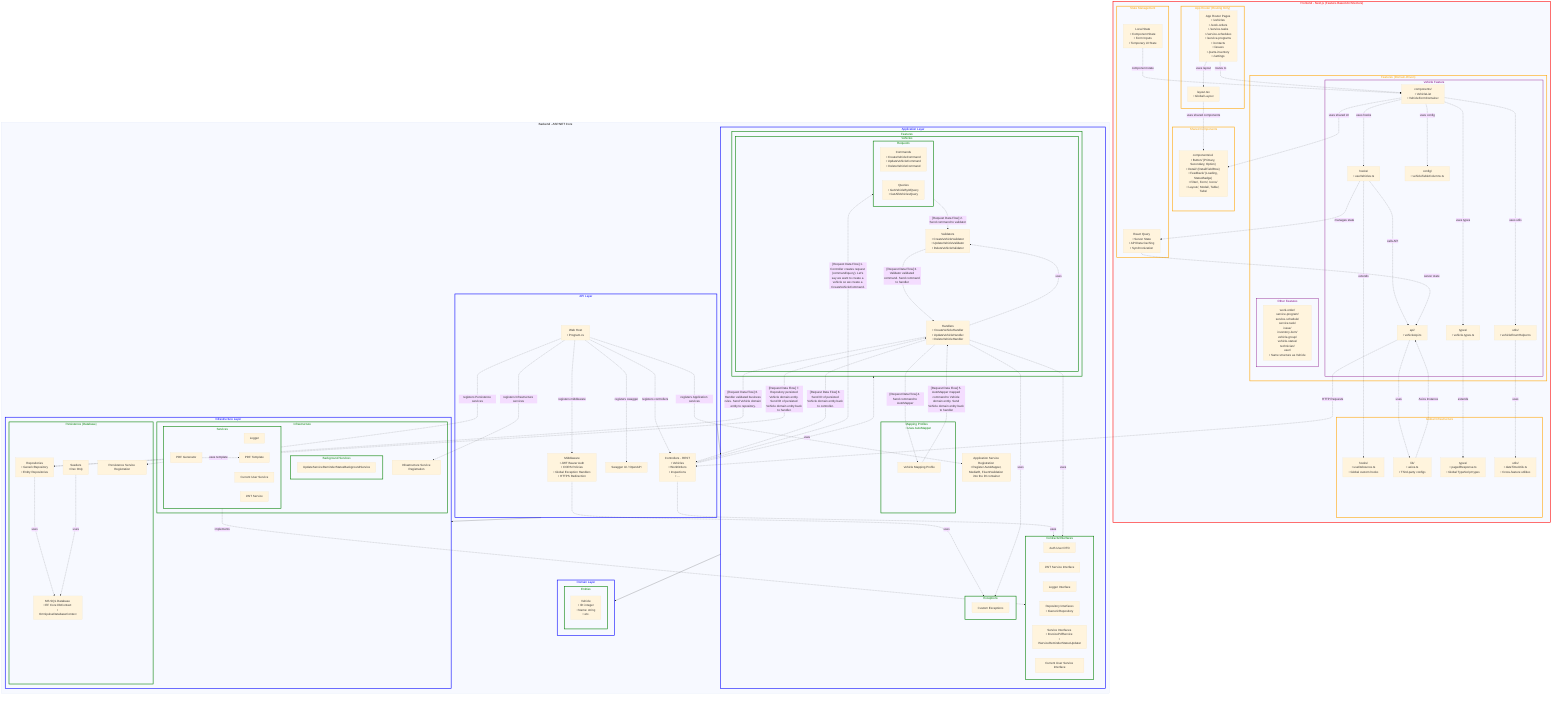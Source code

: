 ---
config:
  theme: base
  layout: dagre
---
flowchart TB
 subgraph APP_ROUTER_LAYER["App Router (Routing Only)"]
        APP_PAGES["App Router Pages <br>• /vehicles <br>• /work-orders <br>• /service-tasks <br>• /service-schedules <br>• /service-programs <br>• /contacts <br>• /issues <br>• /parts-inventory <br>• /settings"]
        LAYOUT_TSX["layout.tsx <br>• Global Layout"]
  end
 subgraph VEHICLE_FEATURE["Vehicle Feature"]
        VEHICLE_COMPONENTS["components/ <br>• VehicleList <br>• VehicleFormContainer"]
        VEHICLE_HOOKS["hooks/ <br>• useVehicles.ts"]
        VEHICLE_API["api/ <br>• vehicleApi.ts"]
        VEHICLE_TYPES["types/ <br>• vehicle.types.ts"]
        VEHICLE_CONFIG["config/ <br>• vehicleTableColumns.ts"]
        VEHICLE_UTILS["utils/ <br>• vehicleEnumHelper.ts"]
  end
 subgraph OTHER_FEATURES["Other Features"]
        OTHER_FEATURE_MODULES["work-order/ <br>service-program/ <br>service-schedule/ <br>service-task/ <br>issue/ <br>inventory-item/ <br>vehicle-group/ <br>vehicle-status/ <br>technician/ <br>user/ <br>• Same structure as Vehicle"]
  end
 subgraph FEATURES_LAYER["Features (Domain-Driven)"]
        VEHICLE_FEATURE
        OTHER_FEATURES
  end
 subgraph SHARED_COMPONENTS_LAYER["Shared Components"]
        UI_COMPONENTS["components/ui/ <br>• Button/ (Primary, Secondary, Option) <br>• Detail/ (DetailFieldRow) <br>• Feedback/ (Loading, StatusBadge) <br>• Filter/, Form/, Icons/ <br>• Layout/, Modal/, Table/, Tabs/"]
  end
 subgraph GLOBAL_INFRASTRUCTURE_LAYER["Global Infrastructure"]
        GLOBAL_HOOKS["hooks/ <br>• useDebounce.ts <br>• Global custom hooks"]
        LIB_CONFIG["lib/ <br>• axios.ts <br>• Third-party configs"]
        GLOBAL_TYPES["types/ <br>• pagedResponse.ts <br>• Global TypeScript types"]
        GLOBAL_UTILS["utils/ <br>• dateTimeUtils.ts <br>• Cross-feature utilities"]
  end
 subgraph STATE_MANAGEMENT_LAYER["State Management"]
        REACT_QUERY["React Query <br>• Server State <br>• API Data Caching <br>• Synchronization"]
        LOCAL_STATE["Local State <br>• Component State <br>• Form Inputs <br>• Temporary UI State"]
  end
 subgraph FRONTEND_GRAPH["Frontend - Next.js (Feature-Based Architecture)"]
        APP_ROUTER_LAYER
        FEATURES_LAYER
        SHARED_COMPONENTS_LAYER
        GLOBAL_INFRASTRUCTURE_LAYER
        STATE_MANAGEMENT_LAYER
  end
 subgraph API_LAYER["API Layer"]
        APIGW["Web Host <br>• Program.cs"]
        MIDDLEWARE["Middleware <br>• JWT Bearer Auth <br>• CORS Policies <br>• Global Exception Handlers <br>• HTTPS Redirection"]
        CTRLS["Controllers - REST <br>• Vehicles <br>• WorkOrders <br>• Inspections <br>• ..."]
        SWAGGER["Swagger UI / OpenAPI"]
  end
 subgraph APPLICATION_CONTRACTS_GRAPH["Contracts/Interfaces"]
        AUTH_USER_DTO["Auth User DTO"]
        I_JWT_SVC["JWT Service Interface"]
        I_LOGGER_SVC["Logger Interface"]
        I_REPOS["Repository Interfaces <br>• IGenericRepository"]
        I_SVC["Service Interfaces <br>• IInvoicePdfService <br>• IServiceReminderStatusUpdater"]
        I_CURRENT_USER_SVC["Current User Service Interface"]
  end
 subgraph APP_EXCEPTIONS_GRAPH["Exceptions"]
        EXCEPTIONS["Custom Exceptions"]
  end
 subgraph APP_REQUEST_GRAPH["Requests"]
        APP_VEHICLE_COMMANDS["Commands <br>• CreateVehicleCommand <br>• UpdateVehicleCommand <br>• DeleteVehicleCommand"]
        APP_VEHICLE_QUERIES["Queries <br>• GetVehicleByIdQuery <br>• GetAllVehiclesQuery"]
  end
 subgraph APP_VEHICLE_GRAPH["Vehicles"]
        APP_REQUEST_GRAPH
        APP_VEHICLE_VALIDATORS["Validators <br>• CreateVehicleValidator <br>• UpdateVehicleValidator <br>• DeleteVehicleValidator"]
        APP_VEHICLE_HANDLERS["Handlers <br>• CreateVehicleHandler <br>• UpdateVehicleHandler <br>• DeleteVehicleHandler"]
  end
 subgraph FEATURES_GRAPH["Features"]
        APP_VEHICLE_GRAPH
  end
 subgraph MAPPER_GRAPH["Mapping Profiles <br>• Uses AutoMapper"]
        VEHICLE_MAPPER["Vehicle Mapping Profile"]
  end
 subgraph APPLICATION_LAYER["Application Layer"]
        APPLICATION_CONTRACTS_GRAPH
        APP_EXCEPTIONS_GRAPH
        FEATURES_GRAPH
        MAPPER_GRAPH
        APPLICATION_DI_REG["Application Service Registration <br>• Register AutoMapper, MediatR, FluentValidation into the DI container"]
  end
 subgraph DOMAIN_ENTITIES_GRAPH["Entities"]
        DOMAIN_ENTITIES["Vehicle <br>• ID: integer <br>• Name: string <br>• etc."]
  end
 subgraph DOMAIN_LAYER["Domain Layer"]
        DOMAIN_ENTITIES_GRAPH
  end
 subgraph BACKGROUND_SERVICES_GRAPH["Background Services"]
        UPDATE_SERVICE_REMINDER_STATUS_BG_SVC["UpdateServiceReminderStatusBackgroundService"]
  end
 subgraph INFRA_SERVICES_GRAPH["Services"]
        LOGGER_SVC["Logger"]
        PDF_SVC["PDF Generator"]
        PDF_TEMPLATE["PDF Template"]
        CURRENT_USER_SVC["Current User Service"]
        JWT_SVC["JWT Service"]
  end
 subgraph INFRASTRUCTURE_GRAPH["Infrastructure"]
        BACKGROUND_SERVICES_GRAPH
        INFRA_SERVICES_GRAPH
        INFRASTRUCTURE_DI_REG["Infrastructure Service Registration"]
  end
 subgraph PERSISTENCE_GRAPH["Persistence (Database)"]
        DB_CONTEXT["MS SQL Database <br>• EF Core DbContext <br>• OmnipulseDatabaseContext"]
        REPOS["Repositories <br>• GenericRepository <br>• Entity Repositories"]
        SEEDERS["Seeders <br>• Dev Only"]
        PERSISTENCE_DI_REG["Persistence Service Registration"]
  end
 subgraph INFRASTRUCTURE_LAYER["Infrastructure Layer"]
        INFRASTRUCTURE_GRAPH
        PERSISTENCE_GRAPH
  end
 subgraph BACKEND_GRAPH["Backend - ASP.NET Core"]
        API_LAYER
        APPLICATION_LAYER
        DOMAIN_LAYER
        INFRASTRUCTURE_LAYER
  end
    VEHICLE_API -. HTTP Requests .-> CTRLS
    LIB_CONFIG -. Axios Instance .-> VEHICLE_API
    APP_PAGES -. routes to .-> VEHICLE_COMPONENTS
    VEHICLE_COMPONENTS -. uses hooks .-> VEHICLE_HOOKS
    VEHICLE_HOOKS -. calls API .-> VEHICLE_API
    VEHICLE_HOOKS -. manages state .-> REACT_QUERY
    VEHICLE_COMPONENTS -. uses types .-> VEHICLE_TYPES
    VEHICLE_COMPONENTS -. uses utils .-> VEHICLE_UTILS
    VEHICLE_COMPONENTS -. uses config .-> VEHICLE_CONFIG
    VEHICLE_COMPONENTS -. uses shared UI .-> UI_COMPONENTS
    VEHICLE_HOOKS -. extends .-> GLOBAL_HOOKS
    VEHICLE_API -. uses .-> LIB_CONFIG
    VEHICLE_TYPES -. extends .-> GLOBAL_TYPES
    VEHICLE_UTILS -. uses .-> GLOBAL_UTILS
    REACT_QUERY -. server state .-> VEHICLE_API
    LOCAL_STATE -. component state .-> VEHICLE_COMPONENTS
    APP_PAGES -. uses layout .-> LAYOUT_TSX
    LAYOUT_TSX -. uses shared components .-> UI_COMPONENTS
    API_LAYER --> APPLICATION_LAYER & INFRASTRUCTURE_LAYER
    APPLICATION_LAYER --> DOMAIN_LAYER
    INFRA_SERVICES_GRAPH -. implements .-> APPLICATION_CONTRACTS_GRAPH
    PDF_SVC -. uses template .-> PDF_TEMPLATE
    CTRLS -. "[Request Data Flow] 1. Controller creates request (command/query). Let's say we want to create a vehicle so we create a CreateVehicleCommand." .-> APP_REQUEST_GRAPH
    APP_REQUEST_GRAPH -. "[Request Data Flow] 2. Send command to validator" .-> APP_VEHICLE_VALIDATORS
    APP_VEHICLE_VALIDATORS -. "[Request Data Flow] 3. Validator validated command. Send command to handler" .-> APP_VEHICLE_HANDLERS
    APP_VEHICLE_HANDLERS -. "[Request Data Flow] 4. Send command to AutoMapper" .-> VEHICLE_MAPPER
    VEHICLE_MAPPER -. "[Request Data Flow] 5. AutoMapper mapped command to Vehicle domain entity. Send Vehicle domain entity back to handler" .-> APP_VEHICLE_HANDLERS
    APP_VEHICLE_HANDLERS -. "[Request Data Flow] 6. Handler validated business rules. Send Vehicle domain entity to repository." .-> REPOS
    REPOS -. "[Request Data Flow] 7. Repository persisted Vehicle domain entity. Send ID of persisted Vehicle domain entity back to handler." .-> APP_VEHICLE_HANDLERS
    APP_VEHICLE_HANDLERS -. "[Request Data Flow] 8. Send ID of persisted Vehicle domain entity back to controller." .-> CTRLS
    APIGW -. registers middleware .-> MIDDLEWARE
    APIGW -. registers controllers .-> CTRLS
    APIGW -. registers swagger .-> SWAGGER
    APIGW -. registers Application services .-> APPLICATION_DI_REG
    APIGW -. registers Infrastructure services .-> INFRASTRUCTURE_DI_REG
    APIGW -. registers Persistence services .-> PERSISTENCE_DI_REG
    CTRLS -. uses .-> FEATURES_GRAPH & APPLICATION_CONTRACTS_GRAPH
    MIDDLEWARE -. uses .-> APP_EXCEPTIONS_GRAPH
    APP_VEHICLE_HANDLERS -. uses .-> APPLICATION_CONTRACTS_GRAPH & APP_EXCEPTIONS_GRAPH & APP_VEHICLE_VALIDATORS
    REPOS -. uses .-> DB_CONTEXT
    SEEDERS -. uses .-> DB_CONTEXT
    style VEHICLE_FEATURE stroke-width:2px,stroke:purple, color:purple
    style OTHER_FEATURES stroke-width:2px,stroke:purple, color:purple
    style APP_ROUTER_LAYER stroke-width:3px,stroke:orange, color:orange
    style FEATURES_LAYER stroke-width:3px,stroke:orange, color:orange
    style SHARED_COMPONENTS_LAYER stroke-width:3px,stroke:orange, color:orange
    style GLOBAL_INFRASTRUCTURE_LAYER stroke-width:3px,stroke:orange, color:orange
    style STATE_MANAGEMENT_LAYER stroke-width:3px,stroke:orange, color:orange
    style APP_REQUEST_GRAPH           stroke-width:3px,stroke:green, color:green
    style APP_VEHICLE_GRAPH           stroke-width:3px,stroke:green, color:green
    style APPLICATION_CONTRACTS_GRAPH stroke-width:3px,stroke:green, color:green
    style APP_EXCEPTIONS_GRAPH        stroke-width:3px,stroke:green, color:green
    style FEATURES_GRAPH              stroke-width:3px,stroke:green, color:green
    style MAPPER_GRAPH                stroke-width:3px,stroke:green, color:green
    style DOMAIN_ENTITIES_GRAPH stroke-width:3px,stroke:green, color:green
    style BACKGROUND_SERVICES_GRAPH stroke-width:3px,stroke:green, color:green
    style INFRA_SERVICES_GRAPH      stroke-width:3px,stroke:green, color:green
    style INFRASTRUCTURE_GRAPH      stroke-width:3px,stroke:green, color:green
    style PERSISTENCE_GRAPH         stroke-width:3px,stroke:green, color:green
    style API_LAYER            stroke-width:3px,stroke:blue, color:blue
    style APPLICATION_LAYER    stroke-width:3px,stroke:blue, color:blue
    style DOMAIN_LAYER         stroke-width:3px,stroke:blue, color:blue
    style INFRASTRUCTURE_LAYER stroke-width:3px,stroke:blue, color:blue
    style FRONTEND_GRAPH stroke-width:3px,stroke:red, color:red